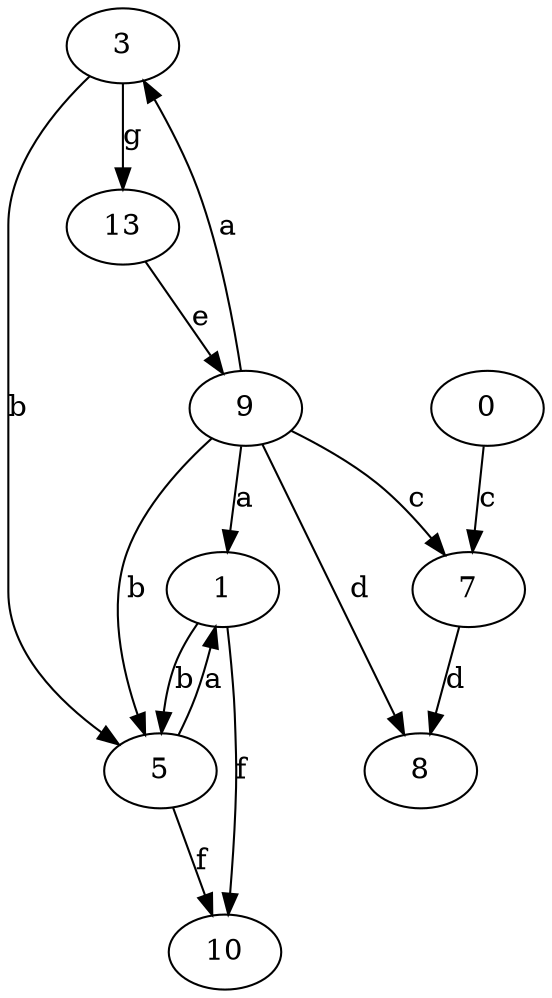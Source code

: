 strict digraph  {
1;
3;
5;
7;
8;
9;
10;
0;
13;
1 -> 5  [label=b];
1 -> 10  [label=f];
3 -> 5  [label=b];
3 -> 13  [label=g];
5 -> 1  [label=a];
5 -> 10  [label=f];
7 -> 8  [label=d];
9 -> 1  [label=a];
9 -> 3  [label=a];
9 -> 5  [label=b];
9 -> 7  [label=c];
9 -> 8  [label=d];
0 -> 7  [label=c];
13 -> 9  [label=e];
}
